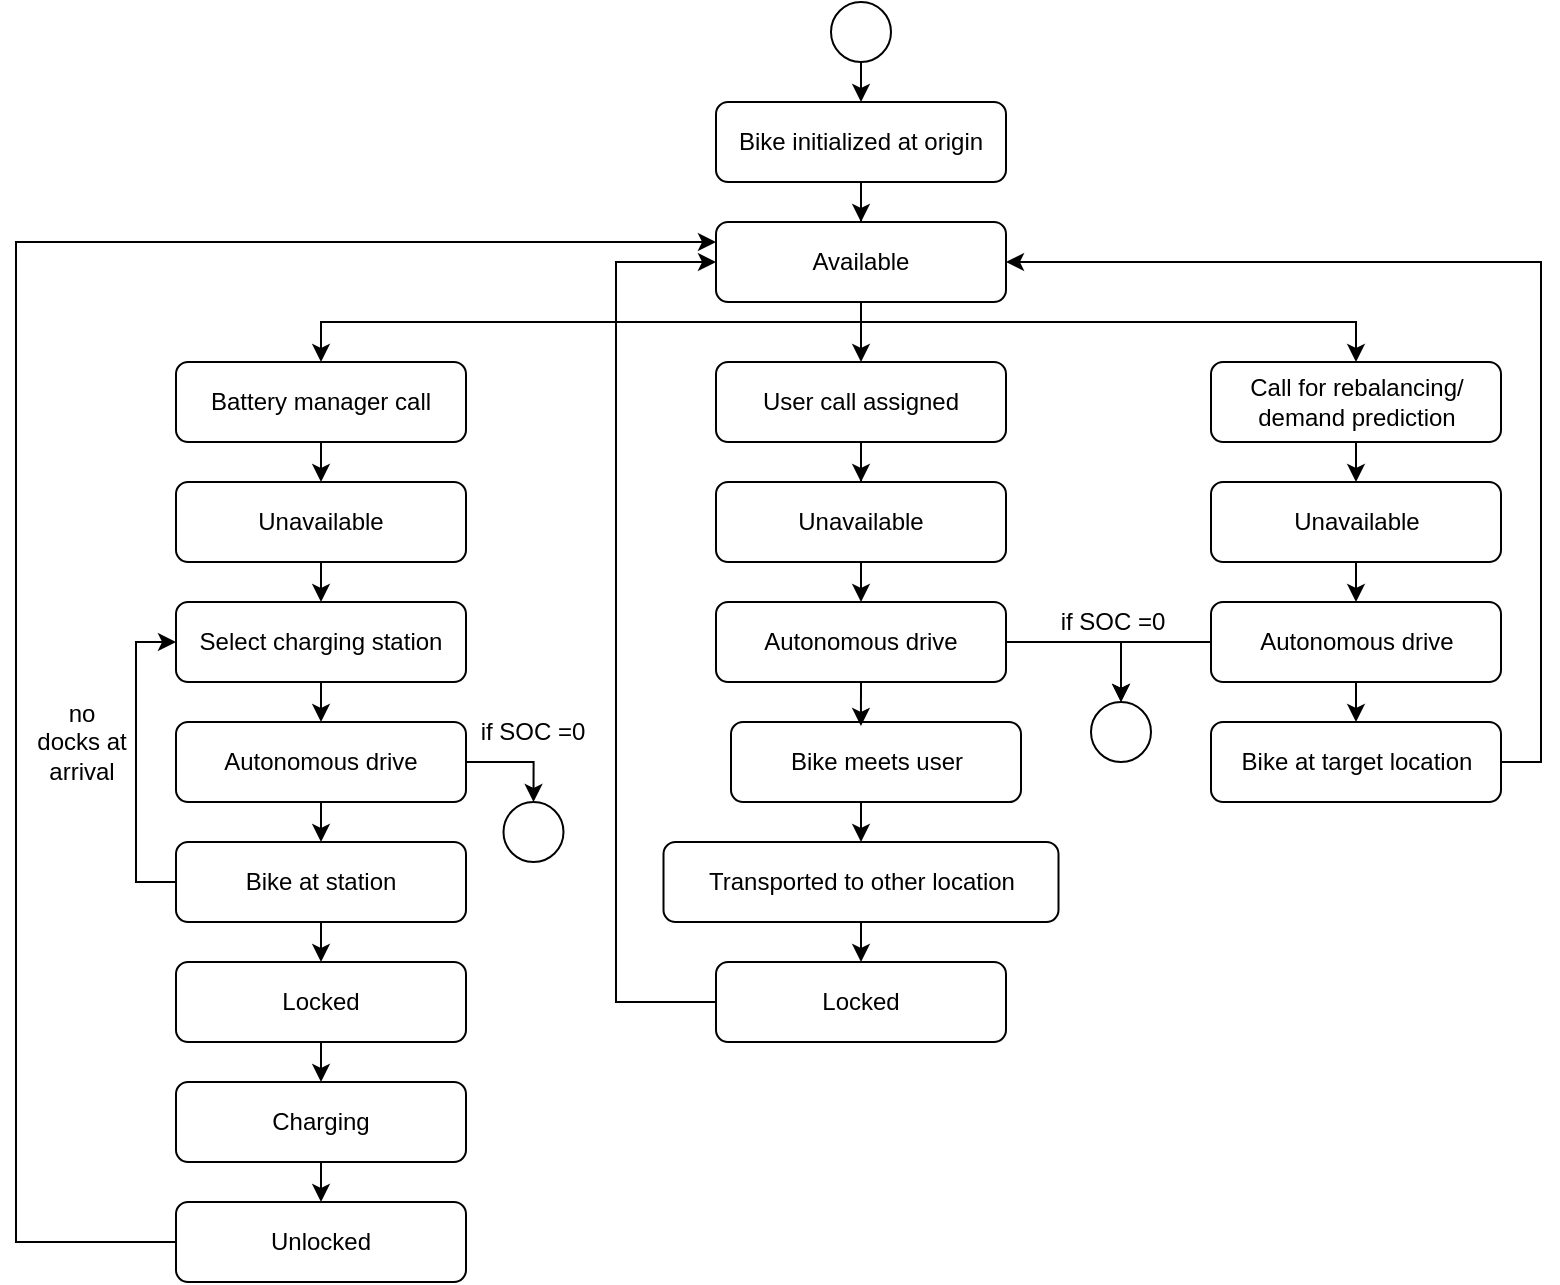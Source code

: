 <mxfile version="14.2.7" type="device"><diagram id="C5RBs43oDa-KdzZeNtuy" name="Page-1"><mxGraphModel dx="1426" dy="831" grid="1" gridSize="10" guides="1" tooltips="1" connect="1" arrows="1" fold="1" page="1" pageScale="1" pageWidth="827" pageHeight="1169" math="0" shadow="0"><root><mxCell id="WIyWlLk6GJQsqaUBKTNV-0"/><mxCell id="WIyWlLk6GJQsqaUBKTNV-1" parent="WIyWlLk6GJQsqaUBKTNV-0"/><mxCell id="h7sXDbKhkxiBwqwQEMq5-34" style="edgeStyle=orthogonalEdgeStyle;rounded=0;orthogonalLoop=1;jettySize=auto;html=1;exitX=0.5;exitY=1;exitDx=0;exitDy=0;" parent="WIyWlLk6GJQsqaUBKTNV-1" source="WIyWlLk6GJQsqaUBKTNV-3" target="h7sXDbKhkxiBwqwQEMq5-1" edge="1"><mxGeometry relative="1" as="geometry"/></mxCell><mxCell id="WIyWlLk6GJQsqaUBKTNV-3" value="Bike initialized at origin " style="rounded=1;whiteSpace=wrap;html=1;fontSize=12;glass=0;strokeWidth=1;shadow=0;" parent="WIyWlLk6GJQsqaUBKTNV-1" vertex="1"><mxGeometry x="380" y="80" width="145" height="40" as="geometry"/></mxCell><mxCell id="h7sXDbKhkxiBwqwQEMq5-33" style="edgeStyle=orthogonalEdgeStyle;rounded=0;orthogonalLoop=1;jettySize=auto;html=1;exitX=0.5;exitY=1;exitDx=0;exitDy=0;entryX=0.5;entryY=0;entryDx=0;entryDy=0;" parent="WIyWlLk6GJQsqaUBKTNV-1" source="h7sXDbKhkxiBwqwQEMq5-0" target="WIyWlLk6GJQsqaUBKTNV-3" edge="1"><mxGeometry relative="1" as="geometry"/></mxCell><mxCell id="h7sXDbKhkxiBwqwQEMq5-0" value="" style="ellipse;whiteSpace=wrap;html=1;aspect=fixed;" parent="WIyWlLk6GJQsqaUBKTNV-1" vertex="1"><mxGeometry x="437.5" y="30" width="30" height="30" as="geometry"/></mxCell><mxCell id="dzTv_Fg36v0jF5PgzfD3-0" style="edgeStyle=orthogonalEdgeStyle;rounded=0;orthogonalLoop=1;jettySize=auto;html=1;exitX=0.5;exitY=1;exitDx=0;exitDy=0;entryX=0.5;entryY=0;entryDx=0;entryDy=0;" parent="WIyWlLk6GJQsqaUBKTNV-1" source="h7sXDbKhkxiBwqwQEMq5-1" target="h7sXDbKhkxiBwqwQEMq5-3" edge="1"><mxGeometry relative="1" as="geometry"/></mxCell><mxCell id="Dybt5S_3g1gSfQ-PnyNN-36" style="edgeStyle=orthogonalEdgeStyle;rounded=0;orthogonalLoop=1;jettySize=auto;html=1;exitX=0.5;exitY=1;exitDx=0;exitDy=0;entryX=0.5;entryY=0;entryDx=0;entryDy=0;" edge="1" parent="WIyWlLk6GJQsqaUBKTNV-1" source="h7sXDbKhkxiBwqwQEMq5-1" target="Dybt5S_3g1gSfQ-PnyNN-17"><mxGeometry relative="1" as="geometry"><Array as="points"><mxPoint x="183" y="190"/></Array></mxGeometry></mxCell><mxCell id="Dybt5S_3g1gSfQ-PnyNN-37" style="edgeStyle=orthogonalEdgeStyle;rounded=0;orthogonalLoop=1;jettySize=auto;html=1;exitX=0.5;exitY=1;exitDx=0;exitDy=0;entryX=0.5;entryY=0;entryDx=0;entryDy=0;" edge="1" parent="WIyWlLk6GJQsqaUBKTNV-1" source="h7sXDbKhkxiBwqwQEMq5-1" target="Dybt5S_3g1gSfQ-PnyNN-12"><mxGeometry relative="1" as="geometry"><Array as="points"><mxPoint x="452.5" y="190"/><mxPoint x="700.5" y="190"/></Array></mxGeometry></mxCell><mxCell id="h7sXDbKhkxiBwqwQEMq5-1" value="Available" style="rounded=1;whiteSpace=wrap;html=1;fontSize=12;glass=0;strokeWidth=1;shadow=0;" parent="WIyWlLk6GJQsqaUBKTNV-1" vertex="1"><mxGeometry x="380" y="140" width="145" height="40" as="geometry"/></mxCell><mxCell id="h7sXDbKhkxiBwqwQEMq5-27" style="edgeStyle=orthogonalEdgeStyle;rounded=0;orthogonalLoop=1;jettySize=auto;html=1;entryX=0.5;entryY=0;entryDx=0;entryDy=0;" parent="WIyWlLk6GJQsqaUBKTNV-1" source="h7sXDbKhkxiBwqwQEMq5-3" target="h7sXDbKhkxiBwqwQEMq5-4" edge="1"><mxGeometry relative="1" as="geometry"/></mxCell><mxCell id="h7sXDbKhkxiBwqwQEMq5-3" value="User call assigned" style="rounded=1;whiteSpace=wrap;html=1;fontSize=12;glass=0;strokeWidth=1;shadow=0;" parent="WIyWlLk6GJQsqaUBKTNV-1" vertex="1"><mxGeometry x="380" y="210" width="145" height="40" as="geometry"/></mxCell><mxCell id="Dybt5S_3g1gSfQ-PnyNN-7" style="edgeStyle=orthogonalEdgeStyle;rounded=0;orthogonalLoop=1;jettySize=auto;html=1;exitX=0.5;exitY=1;exitDx=0;exitDy=0;entryX=0.5;entryY=0;entryDx=0;entryDy=0;" edge="1" parent="WIyWlLk6GJQsqaUBKTNV-1" source="h7sXDbKhkxiBwqwQEMq5-4" target="Dybt5S_3g1gSfQ-PnyNN-6"><mxGeometry relative="1" as="geometry"/></mxCell><mxCell id="h7sXDbKhkxiBwqwQEMq5-4" value="Unavailable" style="rounded=1;whiteSpace=wrap;html=1;fontSize=12;glass=0;strokeWidth=1;shadow=0;" parent="WIyWlLk6GJQsqaUBKTNV-1" vertex="1"><mxGeometry x="380" y="270" width="145" height="40" as="geometry"/></mxCell><mxCell id="fnaDyNGZ3_ZAHKJK8G9y-0" style="edgeStyle=orthogonalEdgeStyle;rounded=0;orthogonalLoop=1;jettySize=auto;html=1;exitX=0;exitY=0.5;exitDx=0;exitDy=0;entryX=0;entryY=0.5;entryDx=0;entryDy=0;" parent="WIyWlLk6GJQsqaUBKTNV-1" source="h7sXDbKhkxiBwqwQEMq5-6" target="h7sXDbKhkxiBwqwQEMq5-1" edge="1"><mxGeometry relative="1" as="geometry"><Array as="points"><mxPoint x="330" y="530"/><mxPoint x="330" y="160"/></Array></mxGeometry></mxCell><mxCell id="h7sXDbKhkxiBwqwQEMq5-6" value="Locked" style="rounded=1;whiteSpace=wrap;html=1;fontSize=12;glass=0;strokeWidth=1;shadow=0;" parent="WIyWlLk6GJQsqaUBKTNV-1" vertex="1"><mxGeometry x="380" y="510" width="145" height="40" as="geometry"/></mxCell><mxCell id="Dybt5S_3g1gSfQ-PnyNN-11" style="edgeStyle=orthogonalEdgeStyle;rounded=0;orthogonalLoop=1;jettySize=auto;html=1;exitX=0.5;exitY=1;exitDx=0;exitDy=0;entryX=0.5;entryY=0;entryDx=0;entryDy=0;" edge="1" parent="WIyWlLk6GJQsqaUBKTNV-1" target="h7sXDbKhkxiBwqwQEMq5-6"><mxGeometry relative="1" as="geometry"><mxPoint x="452.5" y="490" as="sourcePoint"/></mxGeometry></mxCell><mxCell id="Dybt5S_3g1gSfQ-PnyNN-0" value="Transported to other location" style="rounded=1;whiteSpace=wrap;html=1;fontSize=12;glass=0;strokeWidth=1;shadow=0;" vertex="1" parent="WIyWlLk6GJQsqaUBKTNV-1"><mxGeometry x="353.75" y="450" width="197.5" height="40" as="geometry"/></mxCell><mxCell id="Dybt5S_3g1gSfQ-PnyNN-10" style="edgeStyle=orthogonalEdgeStyle;rounded=0;orthogonalLoop=1;jettySize=auto;html=1;exitX=0.5;exitY=1;exitDx=0;exitDy=0;entryX=0.5;entryY=0;entryDx=0;entryDy=0;" edge="1" parent="WIyWlLk6GJQsqaUBKTNV-1" source="Dybt5S_3g1gSfQ-PnyNN-5"><mxGeometry relative="1" as="geometry"><mxPoint x="452.5" y="450" as="targetPoint"/></mxGeometry></mxCell><mxCell id="Dybt5S_3g1gSfQ-PnyNN-5" value="Bike meets user" style="rounded=1;whiteSpace=wrap;html=1;fontSize=12;glass=0;strokeWidth=1;shadow=0;" vertex="1" parent="WIyWlLk6GJQsqaUBKTNV-1"><mxGeometry x="387.5" y="390" width="145" height="40" as="geometry"/></mxCell><mxCell id="Dybt5S_3g1gSfQ-PnyNN-8" style="edgeStyle=orthogonalEdgeStyle;rounded=0;orthogonalLoop=1;jettySize=auto;html=1;exitX=0.5;exitY=1;exitDx=0;exitDy=0;entryX=0.448;entryY=0.05;entryDx=0;entryDy=0;entryPerimeter=0;" edge="1" parent="WIyWlLk6GJQsqaUBKTNV-1" source="Dybt5S_3g1gSfQ-PnyNN-6" target="Dybt5S_3g1gSfQ-PnyNN-5"><mxGeometry relative="1" as="geometry"/></mxCell><mxCell id="Dybt5S_3g1gSfQ-PnyNN-45" style="edgeStyle=orthogonalEdgeStyle;rounded=0;orthogonalLoop=1;jettySize=auto;html=1;exitX=1;exitY=0.5;exitDx=0;exitDy=0;entryX=0.5;entryY=0;entryDx=0;entryDy=0;" edge="1" parent="WIyWlLk6GJQsqaUBKTNV-1" source="Dybt5S_3g1gSfQ-PnyNN-6" target="Dybt5S_3g1gSfQ-PnyNN-43"><mxGeometry relative="1" as="geometry"/></mxCell><mxCell id="Dybt5S_3g1gSfQ-PnyNN-6" value="Autonomous drive" style="rounded=1;whiteSpace=wrap;html=1;fontSize=12;glass=0;strokeWidth=1;shadow=0;" vertex="1" parent="WIyWlLk6GJQsqaUBKTNV-1"><mxGeometry x="380" y="330" width="145" height="40" as="geometry"/></mxCell><mxCell id="Dybt5S_3g1gSfQ-PnyNN-40" style="edgeStyle=orthogonalEdgeStyle;rounded=0;orthogonalLoop=1;jettySize=auto;html=1;exitX=0.5;exitY=1;exitDx=0;exitDy=0;entryX=0.5;entryY=0;entryDx=0;entryDy=0;" edge="1" parent="WIyWlLk6GJQsqaUBKTNV-1" source="Dybt5S_3g1gSfQ-PnyNN-12" target="Dybt5S_3g1gSfQ-PnyNN-13"><mxGeometry relative="1" as="geometry"/></mxCell><mxCell id="Dybt5S_3g1gSfQ-PnyNN-12" value="Call for rebalancing/ demand prediction" style="rounded=1;whiteSpace=wrap;html=1;fontSize=12;glass=0;strokeWidth=1;shadow=0;" vertex="1" parent="WIyWlLk6GJQsqaUBKTNV-1"><mxGeometry x="627.5" y="210" width="145" height="40" as="geometry"/></mxCell><mxCell id="Dybt5S_3g1gSfQ-PnyNN-41" style="edgeStyle=orthogonalEdgeStyle;rounded=0;orthogonalLoop=1;jettySize=auto;html=1;exitX=0.5;exitY=1;exitDx=0;exitDy=0;entryX=0.5;entryY=0;entryDx=0;entryDy=0;" edge="1" parent="WIyWlLk6GJQsqaUBKTNV-1" source="Dybt5S_3g1gSfQ-PnyNN-13" target="Dybt5S_3g1gSfQ-PnyNN-14"><mxGeometry relative="1" as="geometry"/></mxCell><mxCell id="Dybt5S_3g1gSfQ-PnyNN-13" value="Unavailable" style="rounded=1;whiteSpace=wrap;html=1;fontSize=12;glass=0;strokeWidth=1;shadow=0;" vertex="1" parent="WIyWlLk6GJQsqaUBKTNV-1"><mxGeometry x="627.5" y="270" width="145" height="40" as="geometry"/></mxCell><mxCell id="Dybt5S_3g1gSfQ-PnyNN-42" style="edgeStyle=orthogonalEdgeStyle;rounded=0;orthogonalLoop=1;jettySize=auto;html=1;exitX=0.5;exitY=1;exitDx=0;exitDy=0;entryX=0.5;entryY=0;entryDx=0;entryDy=0;" edge="1" parent="WIyWlLk6GJQsqaUBKTNV-1" source="Dybt5S_3g1gSfQ-PnyNN-14" target="Dybt5S_3g1gSfQ-PnyNN-16"><mxGeometry relative="1" as="geometry"/></mxCell><mxCell id="Dybt5S_3g1gSfQ-PnyNN-47" style="edgeStyle=orthogonalEdgeStyle;rounded=0;orthogonalLoop=1;jettySize=auto;html=1;exitX=0;exitY=0.5;exitDx=0;exitDy=0;entryX=0.5;entryY=0;entryDx=0;entryDy=0;" edge="1" parent="WIyWlLk6GJQsqaUBKTNV-1" source="Dybt5S_3g1gSfQ-PnyNN-14" target="Dybt5S_3g1gSfQ-PnyNN-43"><mxGeometry relative="1" as="geometry"/></mxCell><mxCell id="Dybt5S_3g1gSfQ-PnyNN-14" value="Autonomous drive" style="rounded=1;whiteSpace=wrap;html=1;fontSize=12;glass=0;strokeWidth=1;shadow=0;" vertex="1" parent="WIyWlLk6GJQsqaUBKTNV-1"><mxGeometry x="627.5" y="330" width="145" height="40" as="geometry"/></mxCell><mxCell id="Dybt5S_3g1gSfQ-PnyNN-39" style="edgeStyle=orthogonalEdgeStyle;rounded=0;orthogonalLoop=1;jettySize=auto;html=1;exitX=1;exitY=0.5;exitDx=0;exitDy=0;entryX=1;entryY=0.5;entryDx=0;entryDy=0;" edge="1" parent="WIyWlLk6GJQsqaUBKTNV-1" source="Dybt5S_3g1gSfQ-PnyNN-16" target="h7sXDbKhkxiBwqwQEMq5-1"><mxGeometry relative="1" as="geometry"/></mxCell><mxCell id="Dybt5S_3g1gSfQ-PnyNN-16" value="Bike at target location" style="rounded=1;whiteSpace=wrap;html=1;fontSize=12;glass=0;strokeWidth=1;shadow=0;" vertex="1" parent="WIyWlLk6GJQsqaUBKTNV-1"><mxGeometry x="627.5" y="390" width="145" height="40" as="geometry"/></mxCell><mxCell id="Dybt5S_3g1gSfQ-PnyNN-25" style="edgeStyle=orthogonalEdgeStyle;rounded=0;orthogonalLoop=1;jettySize=auto;html=1;exitX=0.5;exitY=1;exitDx=0;exitDy=0;entryX=0.5;entryY=0;entryDx=0;entryDy=0;" edge="1" parent="WIyWlLk6GJQsqaUBKTNV-1" source="Dybt5S_3g1gSfQ-PnyNN-17" target="Dybt5S_3g1gSfQ-PnyNN-18"><mxGeometry relative="1" as="geometry"/></mxCell><mxCell id="Dybt5S_3g1gSfQ-PnyNN-17" value="Battery manager call" style="rounded=1;whiteSpace=wrap;html=1;fontSize=12;glass=0;strokeWidth=1;shadow=0;" vertex="1" parent="WIyWlLk6GJQsqaUBKTNV-1"><mxGeometry x="110" y="210" width="145" height="40" as="geometry"/></mxCell><mxCell id="Dybt5S_3g1gSfQ-PnyNN-26" style="edgeStyle=orthogonalEdgeStyle;rounded=0;orthogonalLoop=1;jettySize=auto;html=1;exitX=0.5;exitY=1;exitDx=0;exitDy=0;entryX=0.5;entryY=0;entryDx=0;entryDy=0;" edge="1" parent="WIyWlLk6GJQsqaUBKTNV-1" source="Dybt5S_3g1gSfQ-PnyNN-18" target="Dybt5S_3g1gSfQ-PnyNN-19"><mxGeometry relative="1" as="geometry"/></mxCell><mxCell id="Dybt5S_3g1gSfQ-PnyNN-18" value="Unavailable" style="rounded=1;whiteSpace=wrap;html=1;fontSize=12;glass=0;strokeWidth=1;shadow=0;" vertex="1" parent="WIyWlLk6GJQsqaUBKTNV-1"><mxGeometry x="110" y="270" width="145" height="40" as="geometry"/></mxCell><mxCell id="Dybt5S_3g1gSfQ-PnyNN-27" style="edgeStyle=orthogonalEdgeStyle;rounded=0;orthogonalLoop=1;jettySize=auto;html=1;exitX=0.5;exitY=1;exitDx=0;exitDy=0;entryX=0.5;entryY=0;entryDx=0;entryDy=0;" edge="1" parent="WIyWlLk6GJQsqaUBKTNV-1" source="Dybt5S_3g1gSfQ-PnyNN-19" target="Dybt5S_3g1gSfQ-PnyNN-20"><mxGeometry relative="1" as="geometry"/></mxCell><mxCell id="Dybt5S_3g1gSfQ-PnyNN-19" value="Select charging station" style="rounded=1;whiteSpace=wrap;html=1;fontSize=12;glass=0;strokeWidth=1;shadow=0;" vertex="1" parent="WIyWlLk6GJQsqaUBKTNV-1"><mxGeometry x="110" y="330" width="145" height="40" as="geometry"/></mxCell><mxCell id="Dybt5S_3g1gSfQ-PnyNN-28" style="edgeStyle=orthogonalEdgeStyle;rounded=0;orthogonalLoop=1;jettySize=auto;html=1;exitX=0.5;exitY=1;exitDx=0;exitDy=0;entryX=0.5;entryY=0;entryDx=0;entryDy=0;" edge="1" parent="WIyWlLk6GJQsqaUBKTNV-1" source="Dybt5S_3g1gSfQ-PnyNN-20" target="Dybt5S_3g1gSfQ-PnyNN-21"><mxGeometry relative="1" as="geometry"/></mxCell><mxCell id="Dybt5S_3g1gSfQ-PnyNN-50" style="edgeStyle=orthogonalEdgeStyle;rounded=0;orthogonalLoop=1;jettySize=auto;html=1;exitX=1;exitY=0.5;exitDx=0;exitDy=0;entryX=0.5;entryY=0;entryDx=0;entryDy=0;" edge="1" parent="WIyWlLk6GJQsqaUBKTNV-1" source="Dybt5S_3g1gSfQ-PnyNN-20" target="Dybt5S_3g1gSfQ-PnyNN-49"><mxGeometry relative="1" as="geometry"/></mxCell><mxCell id="Dybt5S_3g1gSfQ-PnyNN-20" value="Autonomous drive" style="rounded=1;whiteSpace=wrap;html=1;fontSize=12;glass=0;strokeWidth=1;shadow=0;" vertex="1" parent="WIyWlLk6GJQsqaUBKTNV-1"><mxGeometry x="110" y="390" width="145" height="40" as="geometry"/></mxCell><mxCell id="Dybt5S_3g1gSfQ-PnyNN-29" style="edgeStyle=orthogonalEdgeStyle;rounded=0;orthogonalLoop=1;jettySize=auto;html=1;exitX=0.5;exitY=1;exitDx=0;exitDy=0;entryX=0.5;entryY=0;entryDx=0;entryDy=0;" edge="1" parent="WIyWlLk6GJQsqaUBKTNV-1" source="Dybt5S_3g1gSfQ-PnyNN-21" target="Dybt5S_3g1gSfQ-PnyNN-22"><mxGeometry relative="1" as="geometry"/></mxCell><mxCell id="Dybt5S_3g1gSfQ-PnyNN-33" style="edgeStyle=orthogonalEdgeStyle;rounded=0;orthogonalLoop=1;jettySize=auto;html=1;exitX=0;exitY=0.5;exitDx=0;exitDy=0;entryX=0;entryY=0.5;entryDx=0;entryDy=0;" edge="1" parent="WIyWlLk6GJQsqaUBKTNV-1" source="Dybt5S_3g1gSfQ-PnyNN-21" target="Dybt5S_3g1gSfQ-PnyNN-19"><mxGeometry relative="1" as="geometry"><Array as="points"><mxPoint x="90" y="470"/><mxPoint x="90" y="350"/></Array></mxGeometry></mxCell><mxCell id="Dybt5S_3g1gSfQ-PnyNN-21" value="Bike at station" style="rounded=1;whiteSpace=wrap;html=1;fontSize=12;glass=0;strokeWidth=1;shadow=0;" vertex="1" parent="WIyWlLk6GJQsqaUBKTNV-1"><mxGeometry x="110" y="450" width="145" height="40" as="geometry"/></mxCell><mxCell id="Dybt5S_3g1gSfQ-PnyNN-30" style="edgeStyle=orthogonalEdgeStyle;rounded=0;orthogonalLoop=1;jettySize=auto;html=1;exitX=0.5;exitY=1;exitDx=0;exitDy=0;entryX=0.5;entryY=0;entryDx=0;entryDy=0;" edge="1" parent="WIyWlLk6GJQsqaUBKTNV-1" source="Dybt5S_3g1gSfQ-PnyNN-22" target="Dybt5S_3g1gSfQ-PnyNN-23"><mxGeometry relative="1" as="geometry"/></mxCell><mxCell id="Dybt5S_3g1gSfQ-PnyNN-22" value="Locked" style="rounded=1;whiteSpace=wrap;html=1;fontSize=12;glass=0;strokeWidth=1;shadow=0;" vertex="1" parent="WIyWlLk6GJQsqaUBKTNV-1"><mxGeometry x="110" y="510" width="145" height="40" as="geometry"/></mxCell><mxCell id="Dybt5S_3g1gSfQ-PnyNN-31" style="edgeStyle=orthogonalEdgeStyle;rounded=0;orthogonalLoop=1;jettySize=auto;html=1;exitX=0.5;exitY=1;exitDx=0;exitDy=0;entryX=0.5;entryY=0;entryDx=0;entryDy=0;" edge="1" parent="WIyWlLk6GJQsqaUBKTNV-1" source="Dybt5S_3g1gSfQ-PnyNN-23" target="Dybt5S_3g1gSfQ-PnyNN-24"><mxGeometry relative="1" as="geometry"/></mxCell><mxCell id="Dybt5S_3g1gSfQ-PnyNN-23" value="Charging" style="rounded=1;whiteSpace=wrap;html=1;fontSize=12;glass=0;strokeWidth=1;shadow=0;" vertex="1" parent="WIyWlLk6GJQsqaUBKTNV-1"><mxGeometry x="110" y="570" width="145" height="40" as="geometry"/></mxCell><mxCell id="Dybt5S_3g1gSfQ-PnyNN-51" style="edgeStyle=orthogonalEdgeStyle;rounded=0;orthogonalLoop=1;jettySize=auto;html=1;exitX=0;exitY=0.5;exitDx=0;exitDy=0;entryX=0;entryY=0.25;entryDx=0;entryDy=0;" edge="1" parent="WIyWlLk6GJQsqaUBKTNV-1" source="Dybt5S_3g1gSfQ-PnyNN-24" target="h7sXDbKhkxiBwqwQEMq5-1"><mxGeometry relative="1" as="geometry"><Array as="points"><mxPoint x="30" y="650"/><mxPoint x="30" y="150"/></Array></mxGeometry></mxCell><mxCell id="Dybt5S_3g1gSfQ-PnyNN-24" value="Unlocked" style="rounded=1;whiteSpace=wrap;html=1;fontSize=12;glass=0;strokeWidth=1;shadow=0;" vertex="1" parent="WIyWlLk6GJQsqaUBKTNV-1"><mxGeometry x="110" y="630" width="145" height="40" as="geometry"/></mxCell><mxCell id="Dybt5S_3g1gSfQ-PnyNN-34" value="no docks at arrival" style="text;html=1;strokeColor=none;fillColor=none;align=center;verticalAlign=middle;whiteSpace=wrap;rounded=0;" vertex="1" parent="WIyWlLk6GJQsqaUBKTNV-1"><mxGeometry x="38" y="390" width="50" height="20" as="geometry"/></mxCell><mxCell id="Dybt5S_3g1gSfQ-PnyNN-43" value="" style="ellipse;whiteSpace=wrap;html=1;aspect=fixed;" vertex="1" parent="WIyWlLk6GJQsqaUBKTNV-1"><mxGeometry x="567.5" y="380" width="30" height="30" as="geometry"/></mxCell><mxCell id="Dybt5S_3g1gSfQ-PnyNN-44" value="if SOC =0" style="text;html=1;strokeColor=none;fillColor=none;align=center;verticalAlign=middle;whiteSpace=wrap;rounded=0;" vertex="1" parent="WIyWlLk6GJQsqaUBKTNV-1"><mxGeometry x="551.25" y="330" width="55" height="20" as="geometry"/></mxCell><mxCell id="Dybt5S_3g1gSfQ-PnyNN-48" value="if SOC =0" style="text;html=1;strokeColor=none;fillColor=none;align=center;verticalAlign=middle;whiteSpace=wrap;rounded=0;" vertex="1" parent="WIyWlLk6GJQsqaUBKTNV-1"><mxGeometry x="261.25" y="385" width="55" height="20" as="geometry"/></mxCell><mxCell id="Dybt5S_3g1gSfQ-PnyNN-49" value="" style="ellipse;whiteSpace=wrap;html=1;aspect=fixed;" vertex="1" parent="WIyWlLk6GJQsqaUBKTNV-1"><mxGeometry x="273.75" y="430" width="30" height="30" as="geometry"/></mxCell></root></mxGraphModel></diagram></mxfile>
